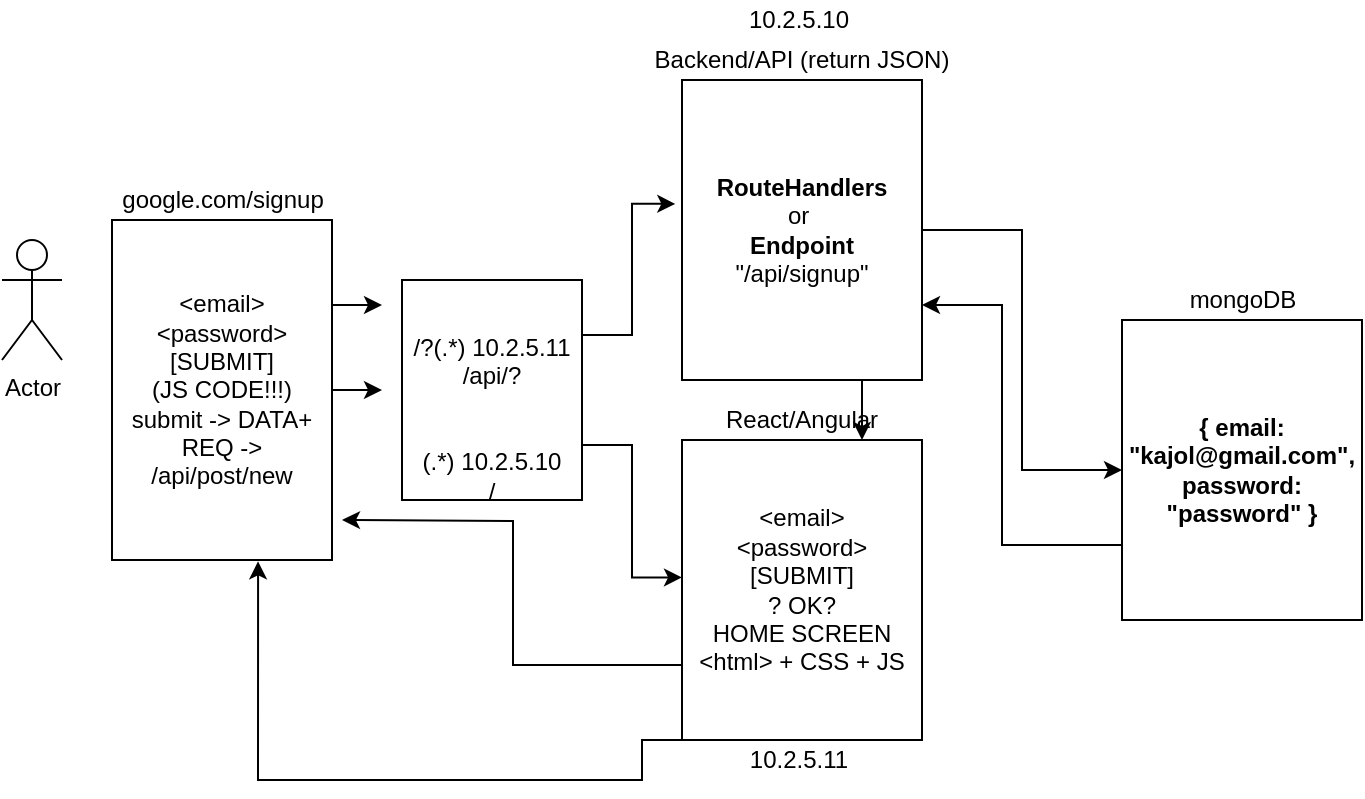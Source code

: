 <mxfile version="13.3.5" type="github">
  <diagram id="KEvdlhV-PNgIFsEYXOIJ" name="Page-1">
    <mxGraphModel dx="1022" dy="469" grid="1" gridSize="10" guides="1" tooltips="1" connect="1" arrows="1" fold="1" page="1" pageScale="1" pageWidth="827" pageHeight="1169" math="0" shadow="0">
      <root>
        <mxCell id="0" />
        <mxCell id="1" parent="0" />
        <mxCell id="1l1ZAulpspwUXhFEgNU0-22" style="edgeStyle=orthogonalEdgeStyle;rounded=0;orthogonalLoop=1;jettySize=auto;html=1;exitX=1;exitY=0.5;exitDx=0;exitDy=0;entryX=0;entryY=0.5;entryDx=0;entryDy=0;" edge="1" parent="1" source="1l1ZAulpspwUXhFEgNU0-16" target="1l1ZAulpspwUXhFEgNU0-20">
          <mxGeometry relative="1" as="geometry" />
        </mxCell>
        <mxCell id="1l1ZAulpspwUXhFEgNU0-40" style="edgeStyle=orthogonalEdgeStyle;rounded=0;orthogonalLoop=1;jettySize=auto;html=1;exitX=0.75;exitY=1;exitDx=0;exitDy=0;entryX=0.75;entryY=0;entryDx=0;entryDy=0;" edge="1" parent="1" source="1l1ZAulpspwUXhFEgNU0-16" target="1l1ZAulpspwUXhFEgNU0-25">
          <mxGeometry relative="1" as="geometry" />
        </mxCell>
        <mxCell id="1l1ZAulpspwUXhFEgNU0-16" value="&lt;b&gt;RouteHandlers&lt;br&gt;&lt;/b&gt;or&amp;nbsp;&lt;br&gt;&lt;b&gt;Endpoint&lt;/b&gt;&lt;br&gt;&quot;/api/signup&quot;" style="rounded=0;whiteSpace=wrap;html=1;" vertex="1" parent="1">
          <mxGeometry x="450" y="170" width="120" height="150" as="geometry" />
        </mxCell>
        <mxCell id="1l1ZAulpspwUXhFEgNU0-17" value="Backend/API (return JSON)" style="text;html=1;strokeColor=none;fillColor=none;align=center;verticalAlign=middle;whiteSpace=wrap;rounded=0;" vertex="1" parent="1">
          <mxGeometry x="425" y="150" width="170" height="20" as="geometry" />
        </mxCell>
        <mxCell id="1l1ZAulpspwUXhFEgNU0-23" style="edgeStyle=orthogonalEdgeStyle;rounded=0;orthogonalLoop=1;jettySize=auto;html=1;exitX=0;exitY=0.75;exitDx=0;exitDy=0;entryX=1;entryY=0.75;entryDx=0;entryDy=0;" edge="1" parent="1" source="1l1ZAulpspwUXhFEgNU0-20" target="1l1ZAulpspwUXhFEgNU0-16">
          <mxGeometry relative="1" as="geometry">
            <Array as="points">
              <mxPoint x="610" y="403" />
              <mxPoint x="610" y="283" />
            </Array>
          </mxGeometry>
        </mxCell>
        <mxCell id="1l1ZAulpspwUXhFEgNU0-20" value="&lt;b&gt;{ email: &quot;kajol@gmail.com&quot;,&lt;br&gt;password: &quot;password&quot; }&lt;/b&gt;" style="rounded=0;whiteSpace=wrap;html=1;" vertex="1" parent="1">
          <mxGeometry x="670" y="290" width="120" height="150" as="geometry" />
        </mxCell>
        <mxCell id="1l1ZAulpspwUXhFEgNU0-21" value="mongoDB" style="text;html=1;align=center;verticalAlign=middle;resizable=0;points=[];autosize=1;" vertex="1" parent="1">
          <mxGeometry x="695" y="270" width="70" height="20" as="geometry" />
        </mxCell>
        <mxCell id="1l1ZAulpspwUXhFEgNU0-36" style="edgeStyle=orthogonalEdgeStyle;rounded=0;orthogonalLoop=1;jettySize=auto;html=1;exitX=0;exitY=0.75;exitDx=0;exitDy=0;" edge="1" parent="1" source="1l1ZAulpspwUXhFEgNU0-25">
          <mxGeometry relative="1" as="geometry">
            <mxPoint x="280" y="390" as="targetPoint" />
          </mxGeometry>
        </mxCell>
        <mxCell id="1l1ZAulpspwUXhFEgNU0-41" style="edgeStyle=orthogonalEdgeStyle;rounded=0;orthogonalLoop=1;jettySize=auto;html=1;exitX=0;exitY=1;exitDx=0;exitDy=0;entryX=0.664;entryY=1.004;entryDx=0;entryDy=0;entryPerimeter=0;" edge="1" parent="1" source="1l1ZAulpspwUXhFEgNU0-25" target="1l1ZAulpspwUXhFEgNU0-30">
          <mxGeometry relative="1" as="geometry">
            <Array as="points">
              <mxPoint x="430" y="500" />
              <mxPoint x="430" y="520" />
              <mxPoint x="238" y="520" />
            </Array>
          </mxGeometry>
        </mxCell>
        <mxCell id="1l1ZAulpspwUXhFEgNU0-25" value="&amp;lt;email&amp;gt;&lt;br&gt;&amp;lt;password&amp;gt;&lt;br&gt;[SUBMIT]&lt;br&gt;? OK?&lt;br&gt;HOME SCREEN&lt;br&gt;&amp;lt;html&amp;gt; + CSS + JS" style="rounded=0;whiteSpace=wrap;html=1;" vertex="1" parent="1">
          <mxGeometry x="450" y="350" width="120" height="150" as="geometry" />
        </mxCell>
        <mxCell id="1l1ZAulpspwUXhFEgNU0-26" value="React/Angular" style="text;html=1;strokeColor=none;fillColor=none;align=center;verticalAlign=middle;whiteSpace=wrap;rounded=0;" vertex="1" parent="1">
          <mxGeometry x="490" y="330" width="40" height="20" as="geometry" />
        </mxCell>
        <mxCell id="1l1ZAulpspwUXhFEgNU0-28" value="Actor" style="shape=umlActor;verticalLabelPosition=bottom;labelBackgroundColor=#ffffff;verticalAlign=top;html=1;outlineConnect=0;" vertex="1" parent="1">
          <mxGeometry x="110" y="250" width="30" height="60" as="geometry" />
        </mxCell>
        <mxCell id="1l1ZAulpspwUXhFEgNU0-34" style="edgeStyle=orthogonalEdgeStyle;rounded=0;orthogonalLoop=1;jettySize=auto;html=1;exitX=1;exitY=0.25;exitDx=0;exitDy=0;" edge="1" parent="1" source="1l1ZAulpspwUXhFEgNU0-30">
          <mxGeometry relative="1" as="geometry">
            <mxPoint x="300" y="283" as="targetPoint" />
          </mxGeometry>
        </mxCell>
        <mxCell id="1l1ZAulpspwUXhFEgNU0-37" style="edgeStyle=orthogonalEdgeStyle;rounded=0;orthogonalLoop=1;jettySize=auto;html=1;exitX=1;exitY=0.5;exitDx=0;exitDy=0;" edge="1" parent="1" source="1l1ZAulpspwUXhFEgNU0-30">
          <mxGeometry relative="1" as="geometry">
            <mxPoint x="300" y="325" as="targetPoint" />
          </mxGeometry>
        </mxCell>
        <mxCell id="1l1ZAulpspwUXhFEgNU0-30" value="&lt;span&gt;&amp;lt;email&amp;gt;&lt;/span&gt;&lt;br&gt;&lt;span&gt;&amp;lt;password&amp;gt;&lt;/span&gt;&lt;br&gt;&lt;span&gt;[SUBMIT]&lt;br&gt;(JS CODE!!!)&lt;br&gt;submit -&amp;gt; DATA+ REQ -&amp;gt; /api/post/new&lt;br&gt;&lt;/span&gt;" style="rounded=0;whiteSpace=wrap;html=1;" vertex="1" parent="1">
          <mxGeometry x="165" y="240" width="110" height="170" as="geometry" />
        </mxCell>
        <mxCell id="1l1ZAulpspwUXhFEgNU0-31" value="google.com/signup" style="text;html=1;align=center;verticalAlign=middle;resizable=0;points=[];autosize=1;" vertex="1" parent="1">
          <mxGeometry x="160" y="220" width="120" height="20" as="geometry" />
        </mxCell>
        <mxCell id="1l1ZAulpspwUXhFEgNU0-35" style="edgeStyle=orthogonalEdgeStyle;rounded=0;orthogonalLoop=1;jettySize=auto;html=1;exitX=1;exitY=0.75;exitDx=0;exitDy=0;entryX=0;entryY=0.458;entryDx=0;entryDy=0;entryPerimeter=0;" edge="1" parent="1" source="1l1ZAulpspwUXhFEgNU0-32" target="1l1ZAulpspwUXhFEgNU0-25">
          <mxGeometry relative="1" as="geometry" />
        </mxCell>
        <mxCell id="1l1ZAulpspwUXhFEgNU0-38" style="edgeStyle=orthogonalEdgeStyle;rounded=0;orthogonalLoop=1;jettySize=auto;html=1;exitX=1;exitY=0.25;exitDx=0;exitDy=0;entryX=-0.028;entryY=0.413;entryDx=0;entryDy=0;entryPerimeter=0;" edge="1" parent="1" source="1l1ZAulpspwUXhFEgNU0-32" target="1l1ZAulpspwUXhFEgNU0-16">
          <mxGeometry relative="1" as="geometry" />
        </mxCell>
        <mxCell id="1l1ZAulpspwUXhFEgNU0-32" value="&lt;br&gt;&lt;br&gt;&lt;br&gt;&lt;br&gt;/?(.*)&amp;nbsp;&lt;span&gt;10.2.5.11&lt;br&gt;/api/?&lt;br&gt;&lt;br&gt;&lt;br&gt;(.*)&amp;nbsp;&lt;/span&gt;&lt;span&gt;10.2.5.10&lt;/span&gt;&lt;span&gt;&lt;br&gt;&lt;/span&gt;/&lt;br&gt;&lt;span style=&quot;color: rgba(0 , 0 , 0 , 0) ; font-family: monospace ; font-size: 0px&quot;&gt;%3CmxGraphModel%3E%3Croot%3E%3CmxCell%20id%3D%220%22%2F%3E%3CmxCell%20id%3D%221%22%20parent%3D%220%22%2F%3E%3CmxCell%20id%3D%222%22%20value%3D%2210.2.5.11%22%20style%3D%22text%3Bhtml%3D1%3Balign%3Dcenter%3BverticalAlign%3Dmiddle%3Bresizable%3D0%3Bpoints%3D%5B%5D%3Bautosize%3D1%3B%22%20vertex%3D%221%22%20parent%3D%221%22%3E%3CmxGeometry%20x%3D%22478%22%20y%3D%22500%22%20width%3D%2260%22%20height%3D%2220%22%20as%3D%22geometry%22%2F%3E%3C%2FmxCell%3E%3C%2Froot%3E%3C%2FmxGraphModel%3E&lt;/span&gt;&lt;br&gt;&amp;nbsp;&lt;span style=&quot;color: rgba(0 , 0 , 0 , 0) ; font-family: monospace ; font-size: 0px&quot;&gt;%3CmxGraphModel%3E%3Croot%3E%3CmxCell%20id%3D%220%22%2F%3E%3CmxCell%20id%3D%221%22%20parent%3D%220%22%2F%3E%3CmxCell%20id%3D%222%22%20value%3D%2210.2.5.11%22%20style%3D%22text%3Bhtml%3D1%3Balign%3Dcenter%3BverticalAlign%3Dmiddle%3Bresizable%3D0%3Bpoints%3D%5B%5D%3Bautosize%3D1%3B%22%20vertex%3D%221%22%20parent%3D%221%22%3E%3CmxGeometry%20x%3D%22478%22%20y%3D%22500%22%20width%3D%2260%22%20height%3D%2220%22%20as%3D%22geometry%22%2F%3E%3C%2FmxCell%3E%3C%2Froot%3E%3C%2FmxGraphModel%3E&lt;/span&gt;" style="rounded=0;whiteSpace=wrap;html=1;" vertex="1" parent="1">
          <mxGeometry x="310" y="270" width="90" height="110" as="geometry" />
        </mxCell>
        <mxCell id="1l1ZAulpspwUXhFEgNU0-42" value="10.2.5.10" style="text;html=1;align=center;verticalAlign=middle;resizable=0;points=[];autosize=1;" vertex="1" parent="1">
          <mxGeometry x="473" y="130" width="70" height="20" as="geometry" />
        </mxCell>
        <mxCell id="1l1ZAulpspwUXhFEgNU0-43" value="10.2.5.11" style="text;html=1;align=center;verticalAlign=middle;resizable=0;points=[];autosize=1;" vertex="1" parent="1">
          <mxGeometry x="478" y="500" width="60" height="20" as="geometry" />
        </mxCell>
      </root>
    </mxGraphModel>
  </diagram>
</mxfile>
